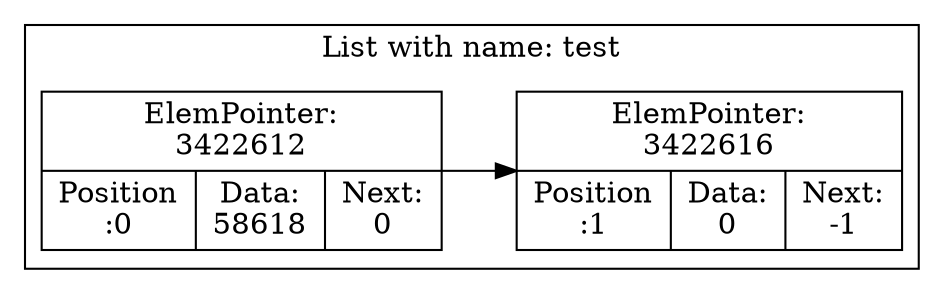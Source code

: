 digraph G{
rankdir=LR;
subgraph clusterlist {
0 [shape=record, label="ElemPointer:\n3422612 | {Position\n:0 | Data:\n58618 | Next:\n0}"];
0->1
1 [shape=record, label="ElemPointer:\n3422616 | {Position\n:1 | Data:\n0 | Next:\n-1}"];
label = "List with name: test"}
}
